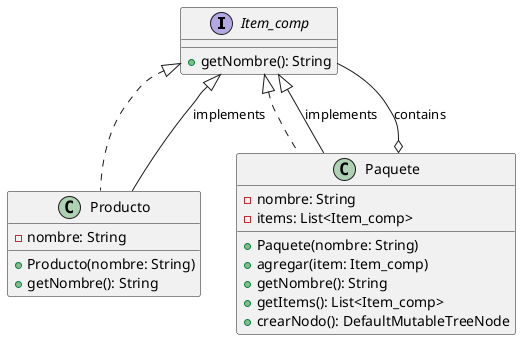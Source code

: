 @startuml class_diagram
' Define la interfaz Componente
interface Item_comp {
  +getNombre(): String
}

' Define la clase Hoja
class Producto implements Item_comp {
  -nombre: String
  +Producto(nombre: String)
  +getNombre(): String
}

' Define la clase Compuesto
class Paquete implements Item_comp {
  -nombre: String
  -items: List<Item_comp>
  +Paquete(nombre: String)
  +agregar(item: Item_comp)
  +getNombre(): String
  +getItems(): List<Item_comp>
  +crearNodo(): DefaultMutableTreeNode
}

' Relaciones
Item_comp <|-- Producto : implements
Item_comp <|-- Paquete : implements
Paquete o-- Item_comp : contains

' Notas para explicar el patrón
' note as note_component
'  La interfaz Item_comp declara la operación común
'  para hojas y compuestos.
'end note
'
'note as note_leaf
'  La clase Producto representa un objeto individual (Hoja).
'  No tiene hijos.
'end note
'
'note as note_composite
'  La clase Paquete representa un objeto compuesto.
'  Puede contener otros Item_comp (hojas o compuestos).
'  Implementa operaciones para gestionar sus hijos.
'end note
'
'note as note_composition
'  La relación de agregación (o--) indica que un Paquete
'  puede contener múltiples Item_comp.
'end note
'
'note_component . Item_comp
'note_leaf . Producto
'note_composite . Paquete
'note_composition . Paquete
@enduml